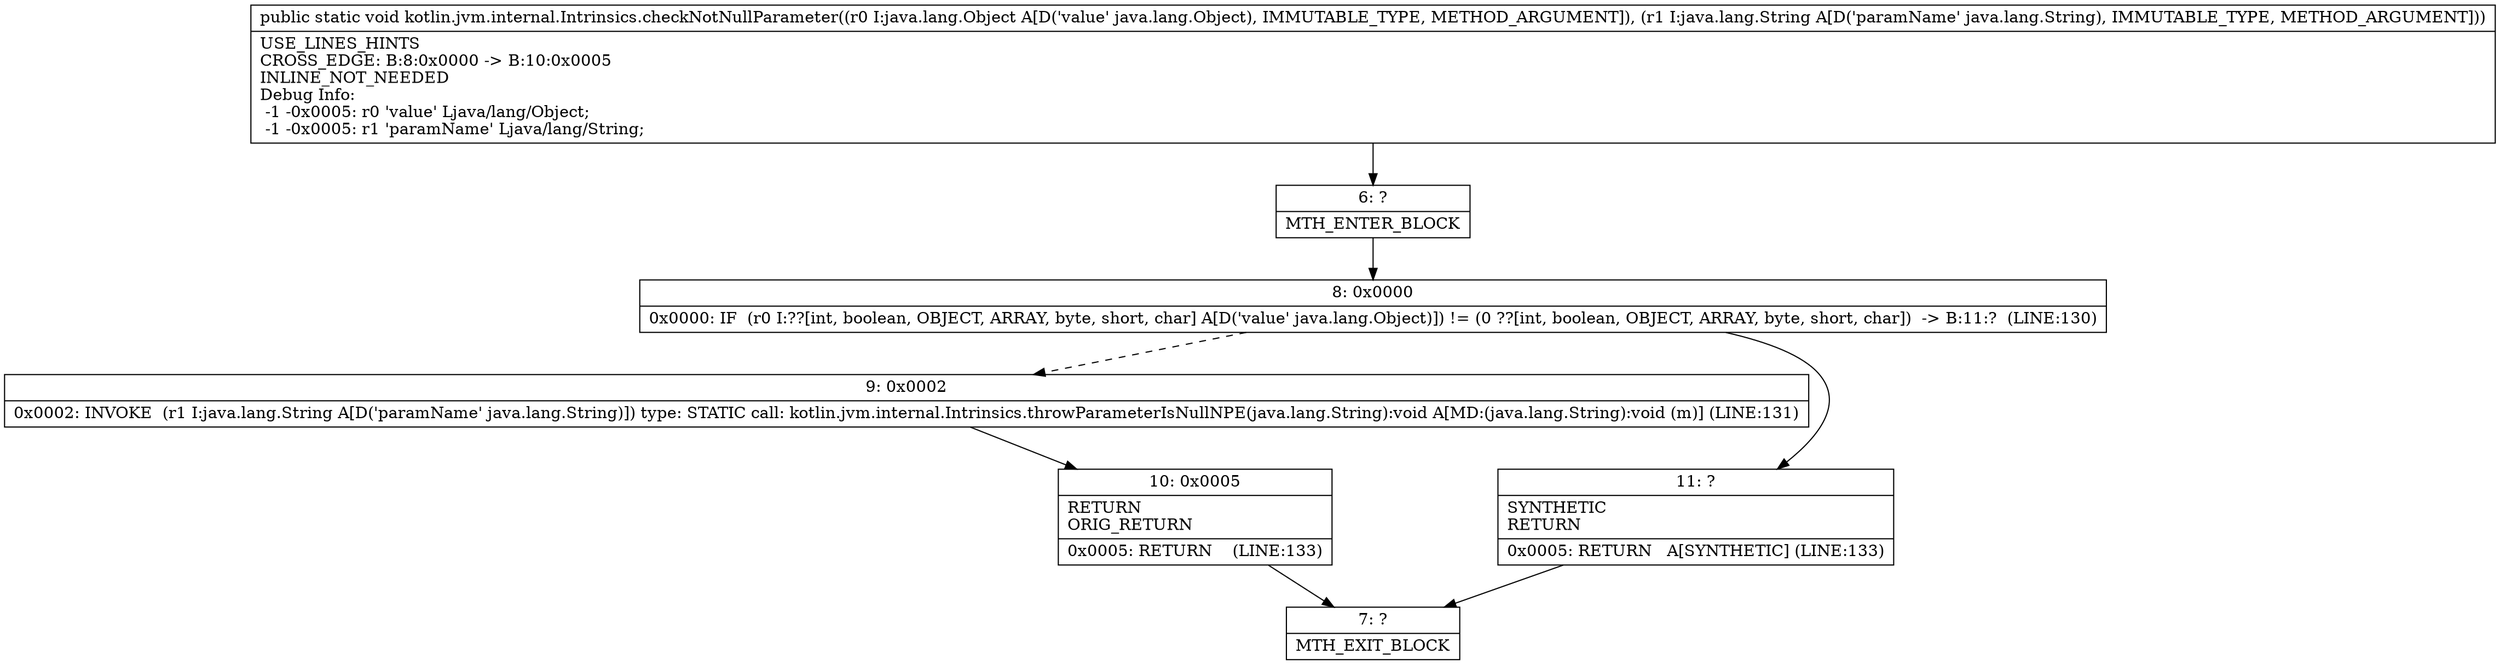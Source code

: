 digraph "CFG forkotlin.jvm.internal.Intrinsics.checkNotNullParameter(Ljava\/lang\/Object;Ljava\/lang\/String;)V" {
Node_6 [shape=record,label="{6\:\ ?|MTH_ENTER_BLOCK\l}"];
Node_8 [shape=record,label="{8\:\ 0x0000|0x0000: IF  (r0 I:??[int, boolean, OBJECT, ARRAY, byte, short, char] A[D('value' java.lang.Object)]) != (0 ??[int, boolean, OBJECT, ARRAY, byte, short, char])  \-\> B:11:?  (LINE:130)\l}"];
Node_9 [shape=record,label="{9\:\ 0x0002|0x0002: INVOKE  (r1 I:java.lang.String A[D('paramName' java.lang.String)]) type: STATIC call: kotlin.jvm.internal.Intrinsics.throwParameterIsNullNPE(java.lang.String):void A[MD:(java.lang.String):void (m)] (LINE:131)\l}"];
Node_10 [shape=record,label="{10\:\ 0x0005|RETURN\lORIG_RETURN\l|0x0005: RETURN    (LINE:133)\l}"];
Node_7 [shape=record,label="{7\:\ ?|MTH_EXIT_BLOCK\l}"];
Node_11 [shape=record,label="{11\:\ ?|SYNTHETIC\lRETURN\l|0x0005: RETURN   A[SYNTHETIC] (LINE:133)\l}"];
MethodNode[shape=record,label="{public static void kotlin.jvm.internal.Intrinsics.checkNotNullParameter((r0 I:java.lang.Object A[D('value' java.lang.Object), IMMUTABLE_TYPE, METHOD_ARGUMENT]), (r1 I:java.lang.String A[D('paramName' java.lang.String), IMMUTABLE_TYPE, METHOD_ARGUMENT]))  | USE_LINES_HINTS\lCROSS_EDGE: B:8:0x0000 \-\> B:10:0x0005\lINLINE_NOT_NEEDED\lDebug Info:\l  \-1 \-0x0005: r0 'value' Ljava\/lang\/Object;\l  \-1 \-0x0005: r1 'paramName' Ljava\/lang\/String;\l}"];
MethodNode -> Node_6;Node_6 -> Node_8;
Node_8 -> Node_9[style=dashed];
Node_8 -> Node_11;
Node_9 -> Node_10;
Node_10 -> Node_7;
Node_11 -> Node_7;
}

